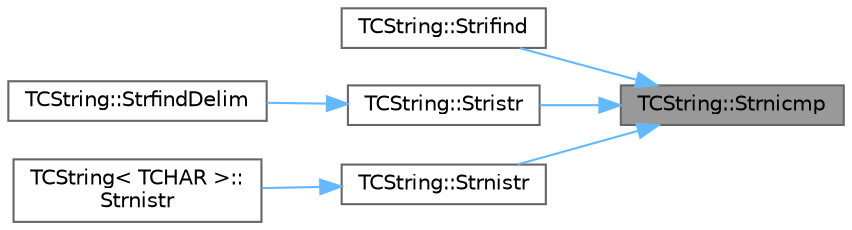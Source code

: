digraph "TCString::Strnicmp"
{
 // INTERACTIVE_SVG=YES
 // LATEX_PDF_SIZE
  bgcolor="transparent";
  edge [fontname=Helvetica,fontsize=10,labelfontname=Helvetica,labelfontsize=10];
  node [fontname=Helvetica,fontsize=10,shape=box,height=0.2,width=0.4];
  rankdir="RL";
  Node1 [id="Node000001",label="TCString::Strnicmp",height=0.2,width=0.4,color="gray40", fillcolor="grey60", style="filled", fontcolor="black",tooltip="strnicmp wrapper"];
  Node1 -> Node2 [id="edge1_Node000001_Node000002",dir="back",color="steelblue1",style="solid",tooltip=" "];
  Node2 [id="Node000002",label="TCString::Strifind",height=0.2,width=0.4,color="grey40", fillcolor="white", style="filled",URL="$df/d74/structTCString.html#ab1529ae98f9004867a958854e4fcc5d4",tooltip="Find string in string, case insensitive, requires non-alphanumeric lead-in."];
  Node1 -> Node3 [id="edge2_Node000001_Node000003",dir="back",color="steelblue1",style="solid",tooltip=" "];
  Node3 [id="Node000003",label="TCString::Stristr",height=0.2,width=0.4,color="grey40", fillcolor="white", style="filled",URL="$df/d74/structTCString.html#adf32d8cfe843dc163627bc2aec2542af",tooltip="Finds string in string, case insensitive."];
  Node3 -> Node4 [id="edge3_Node000003_Node000004",dir="back",color="steelblue1",style="solid",tooltip=" "];
  Node4 [id="Node000004",label="TCString::StrfindDelim",height=0.2,width=0.4,color="grey40", fillcolor="white", style="filled",URL="$df/d74/structTCString.html#ae3b6592eae84487a34c1e7c2d80fa076",tooltip="Finds string in string, case insensitive, requires the string be surrounded by one the specified deli..."];
  Node1 -> Node5 [id="edge4_Node000001_Node000005",dir="back",color="steelblue1",style="solid",tooltip=" "];
  Node5 [id="Node000005",label="TCString::Strnistr",height=0.2,width=0.4,color="grey40", fillcolor="white", style="filled",URL="$df/d74/structTCString.html#a61a778f24c572a3d561c063cc883764b",tooltip="Finds string in string, case insensitive."];
  Node5 -> Node6 [id="edge5_Node000005_Node000006",dir="back",color="steelblue1",style="solid",tooltip=" "];
  Node6 [id="Node000006",label="TCString\< TCHAR \>::\lStrnistr",height=0.2,width=0.4,color="grey40", fillcolor="white", style="filled",URL="$df/d74/structTCString.html#a23c9a36fb8fed6651215b8f1d12e60b8",tooltip=" "];
}
